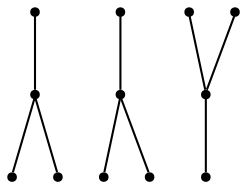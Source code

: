 graph {
  node [shape=point,comment="{\"directed\":false,\"doi\":\"10.1007/3-540-45848-4_1\",\"figure\":\"4 (4)\"}"]

  v0 [pos="1308.958339691162,2441.8958875868066"]
  v1 [pos="1280.4583549499512,2335.395897759333"]
  v2 [pos="1244.958273569743,2441.8958875868066"]
  v3 [pos="1262.7082824707031,2495.0208875868066"]
  v4 [pos="1227.2083282470703,2495.0208875868066"]
  v5 [pos="1191.95826848348,2335.395897759333"]
  v6 [pos="1191.9583638509116,2388.520897759333"]
  v7 [pos="1138.9582633972168,2441.8958875868066"]
  v8 [pos="1156.7082722981772,2495.0208875868066"]
  v9 [pos="1121.2083180745444,2495.0208875868066"]
  v10 [pos="1103.458309173584,2335.395897759333"]
  v11 [pos="1067.9583549499512,2441.8958875868066"]

  v11 -- v7 [id="-4",pos="1067.9583549499512,2441.8958875868066 1138.9582633972168,2441.8958875868066 1138.9582633972168,2441.8958875868066 1138.9582633972168,2441.8958875868066"]
  v10 -- v5 [id="-11",pos="1103.458309173584,2335.395897759333 1191.95826848348,2335.395897759333 1191.95826848348,2335.395897759333 1191.95826848348,2335.395897759333"]
  v5 -- v1 [id="-12",pos="1191.95826848348,2335.395897759333 1280.4583549499512,2335.395897759333 1280.4583549499512,2335.395897759333 1280.4583549499512,2335.395897759333"]
  v9 -- v7 [id="-15",pos="1121.2083180745444,2495.0208875868066 1138.9582633972168,2441.8958875868066 1138.9582633972168,2441.8958875868066 1138.9582633972168,2441.8958875868066"]
  v2 -- v3 [id="-16",pos="1244.958273569743,2441.8958875868066 1262.7082824707031,2495.0208875868066 1262.7082824707031,2495.0208875868066 1262.7082824707031,2495.0208875868066"]
  v4 -- v2 [id="-17",pos="1227.2083282470703,2495.0208875868066 1244.958273569743,2441.8958875868066 1244.958273569743,2441.8958875868066 1244.958273569743,2441.8958875868066"]
  v2 -- v0 [id="-18",pos="1244.958273569743,2441.8958875868066 1308.958339691162,2441.8958875868066 1308.958339691162,2441.8958875868066 1308.958339691162,2441.8958875868066"]
  v7 -- v8 [id="-20",pos="1138.9582633972168,2441.8958875868066 1156.7082722981772,2495.0208875868066 1156.7082722981772,2495.0208875868066 1156.7082722981772,2495.0208875868066"]
  v5 -- v6 [id="-21",pos="1191.95826848348,2335.395897759333 1191.9583638509116,2388.520897759333 1191.9583638509116,2388.520897759333 1191.9583638509116,2388.520897759333"]
}